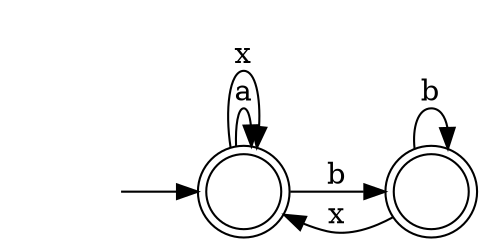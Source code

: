 digraph Automaton {
  rankdir = LR;
  0 [shape=doublecircle,label=""];
  initial [shape=plaintext,label=""];
  initial -> 0
  0 -> 0 [label="a"]
  0 -> 0 [label="x"]
  0 -> 1 [label="b"]
  1 [shape=doublecircle,label=""];
  1 -> 0 [label="x"]
  1 -> 1 [label="b"]
}
